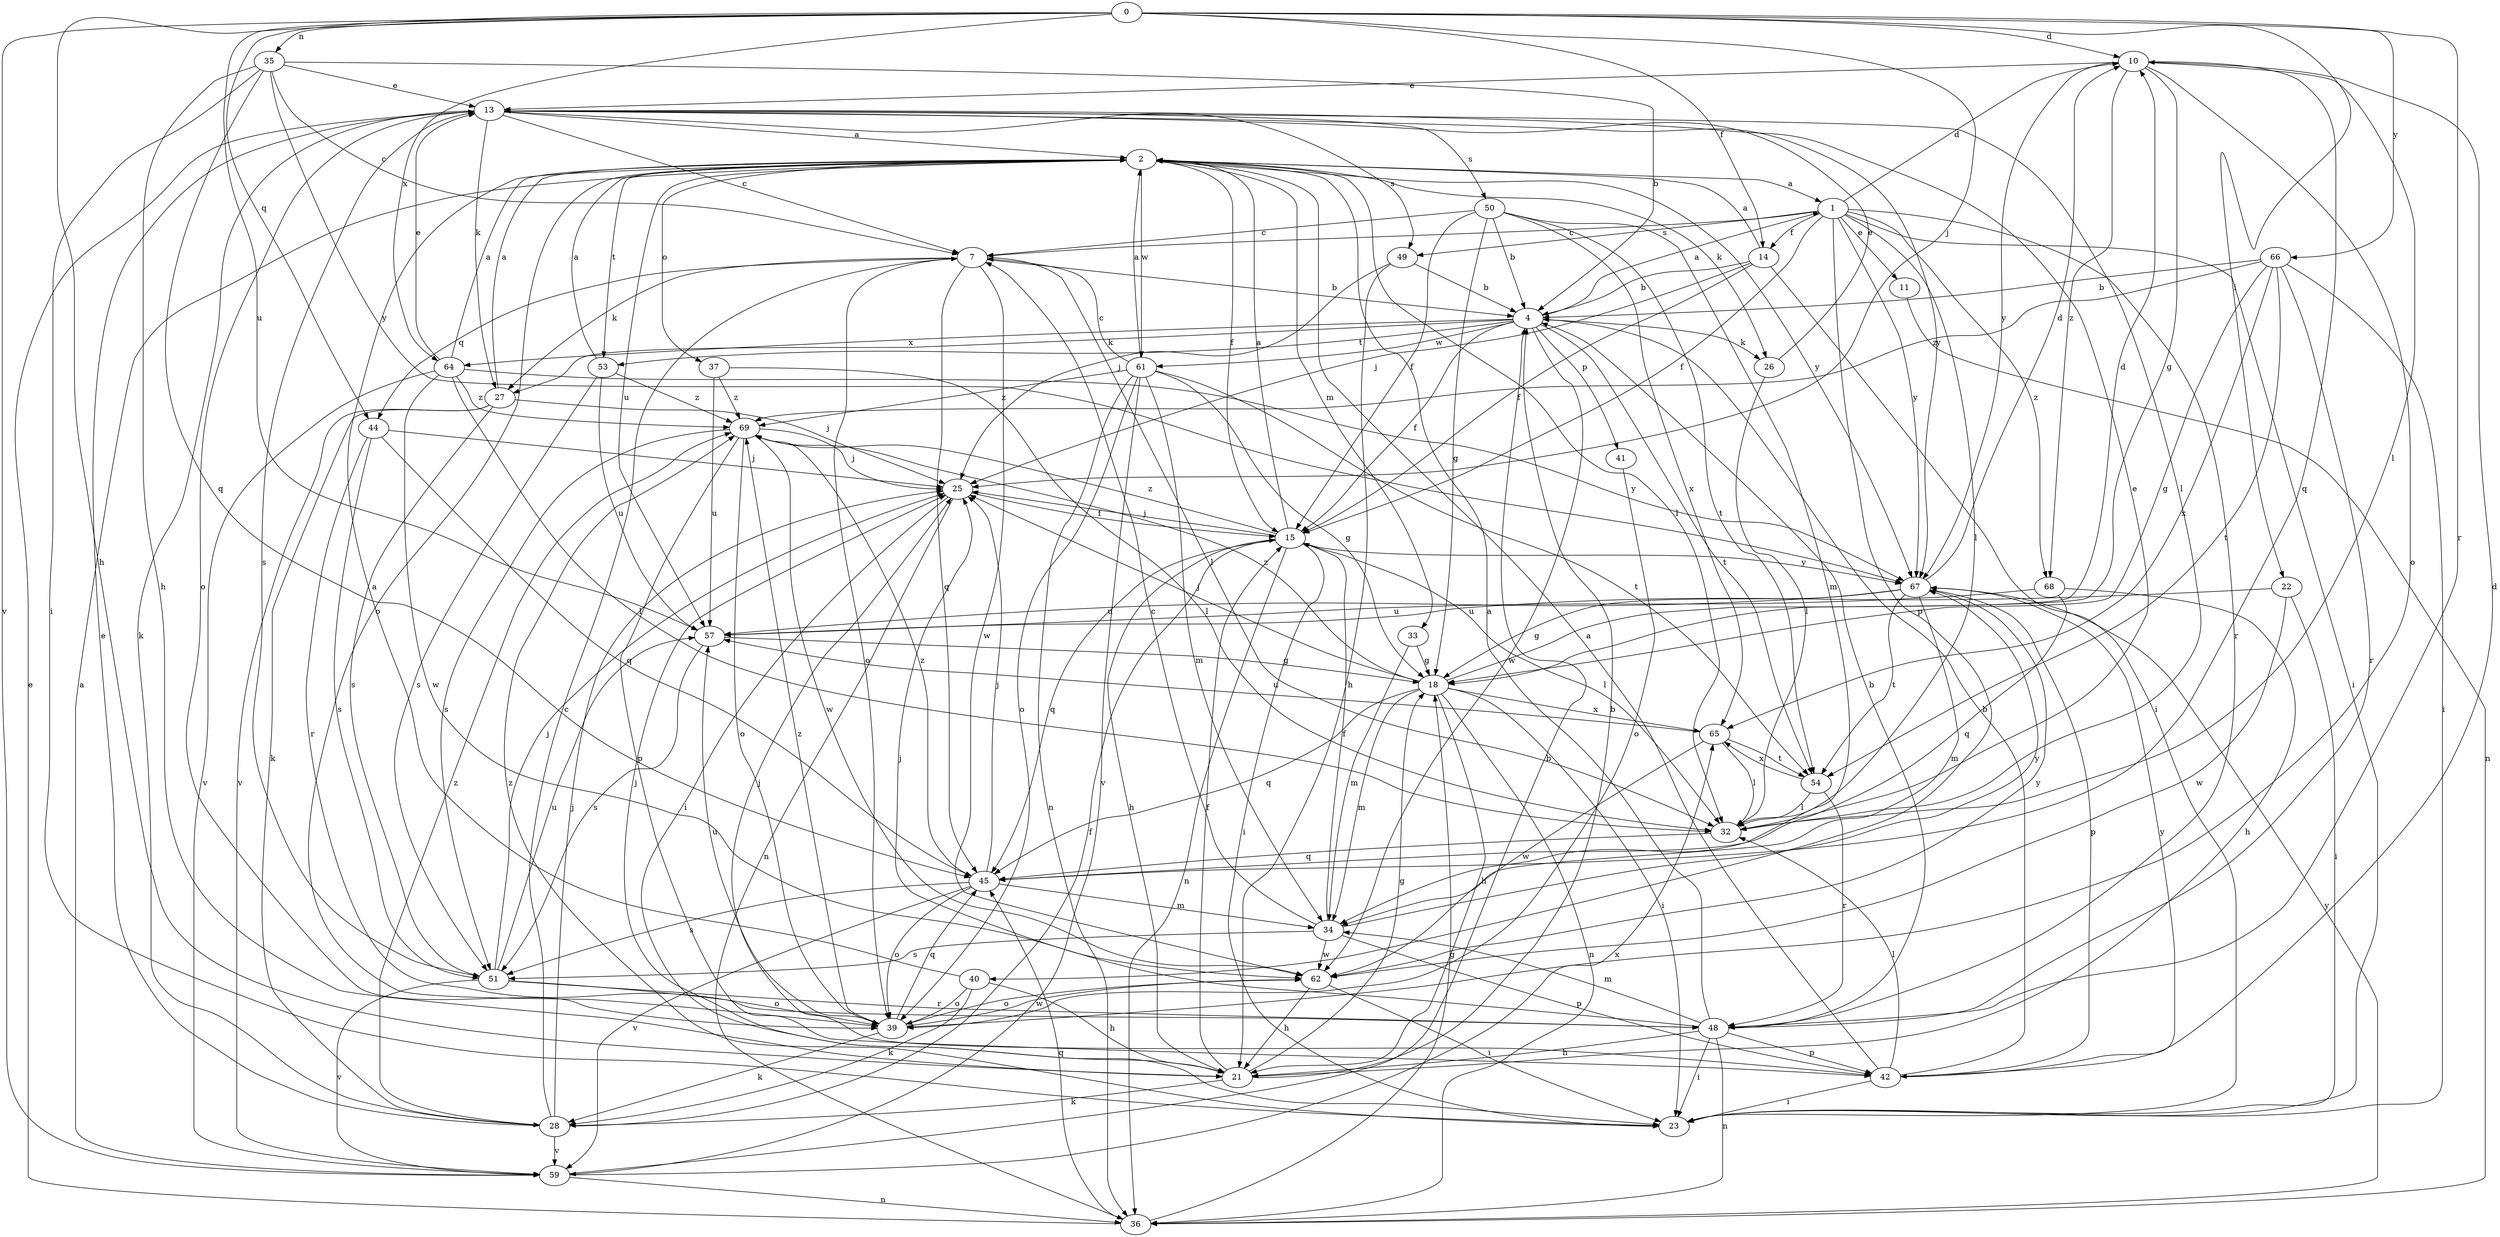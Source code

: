 strict digraph  {
0;
1;
2;
4;
7;
10;
11;
13;
14;
15;
18;
21;
22;
23;
25;
26;
27;
28;
32;
33;
34;
35;
36;
37;
39;
40;
41;
42;
44;
45;
48;
49;
50;
51;
53;
54;
57;
59;
61;
62;
64;
65;
66;
67;
68;
69;
0 -> 10  [label=d];
0 -> 14  [label=f];
0 -> 21  [label=h];
0 -> 22  [label=i];
0 -> 25  [label=j];
0 -> 35  [label=n];
0 -> 44  [label=q];
0 -> 48  [label=r];
0 -> 57  [label=u];
0 -> 59  [label=v];
0 -> 64  [label=x];
0 -> 66  [label=y];
1 -> 7  [label=c];
1 -> 10  [label=d];
1 -> 11  [label=e];
1 -> 14  [label=f];
1 -> 15  [label=f];
1 -> 23  [label=i];
1 -> 32  [label=l];
1 -> 40  [label=p];
1 -> 48  [label=r];
1 -> 49  [label=s];
1 -> 67  [label=y];
1 -> 68  [label=z];
2 -> 1  [label=a];
2 -> 15  [label=f];
2 -> 26  [label=k];
2 -> 32  [label=l];
2 -> 33  [label=m];
2 -> 37  [label=o];
2 -> 39  [label=o];
2 -> 53  [label=t];
2 -> 57  [label=u];
2 -> 61  [label=w];
2 -> 67  [label=y];
4 -> 1  [label=a];
4 -> 15  [label=f];
4 -> 26  [label=k];
4 -> 27  [label=k];
4 -> 41  [label=p];
4 -> 53  [label=t];
4 -> 54  [label=t];
4 -> 61  [label=w];
4 -> 62  [label=w];
4 -> 64  [label=x];
7 -> 4  [label=b];
7 -> 27  [label=k];
7 -> 32  [label=l];
7 -> 39  [label=o];
7 -> 44  [label=q];
7 -> 45  [label=q];
7 -> 62  [label=w];
10 -> 13  [label=e];
10 -> 18  [label=g];
10 -> 32  [label=l];
10 -> 39  [label=o];
10 -> 45  [label=q];
10 -> 67  [label=y];
10 -> 68  [label=z];
11 -> 36  [label=n];
13 -> 2  [label=a];
13 -> 7  [label=c];
13 -> 27  [label=k];
13 -> 28  [label=k];
13 -> 32  [label=l];
13 -> 39  [label=o];
13 -> 49  [label=s];
13 -> 50  [label=s];
13 -> 51  [label=s];
13 -> 67  [label=y];
14 -> 2  [label=a];
14 -> 4  [label=b];
14 -> 15  [label=f];
14 -> 23  [label=i];
14 -> 25  [label=j];
15 -> 2  [label=a];
15 -> 21  [label=h];
15 -> 23  [label=i];
15 -> 25  [label=j];
15 -> 32  [label=l];
15 -> 36  [label=n];
15 -> 45  [label=q];
15 -> 67  [label=y];
15 -> 69  [label=z];
18 -> 10  [label=d];
18 -> 21  [label=h];
18 -> 23  [label=i];
18 -> 25  [label=j];
18 -> 34  [label=m];
18 -> 36  [label=n];
18 -> 45  [label=q];
18 -> 65  [label=x];
18 -> 69  [label=z];
21 -> 4  [label=b];
21 -> 15  [label=f];
21 -> 18  [label=g];
21 -> 25  [label=j];
21 -> 28  [label=k];
22 -> 23  [label=i];
22 -> 57  [label=u];
22 -> 62  [label=w];
23 -> 69  [label=z];
25 -> 15  [label=f];
25 -> 23  [label=i];
25 -> 36  [label=n];
26 -> 13  [label=e];
26 -> 32  [label=l];
27 -> 2  [label=a];
27 -> 25  [label=j];
27 -> 28  [label=k];
27 -> 51  [label=s];
27 -> 59  [label=v];
28 -> 7  [label=c];
28 -> 13  [label=e];
28 -> 15  [label=f];
28 -> 25  [label=j];
28 -> 59  [label=v];
28 -> 69  [label=z];
32 -> 13  [label=e];
32 -> 45  [label=q];
33 -> 18  [label=g];
33 -> 34  [label=m];
34 -> 7  [label=c];
34 -> 15  [label=f];
34 -> 42  [label=p];
34 -> 51  [label=s];
34 -> 62  [label=w];
34 -> 67  [label=y];
35 -> 4  [label=b];
35 -> 7  [label=c];
35 -> 13  [label=e];
35 -> 21  [label=h];
35 -> 23  [label=i];
35 -> 45  [label=q];
35 -> 67  [label=y];
36 -> 13  [label=e];
36 -> 18  [label=g];
36 -> 45  [label=q];
36 -> 67  [label=y];
37 -> 32  [label=l];
37 -> 57  [label=u];
37 -> 69  [label=z];
39 -> 28  [label=k];
39 -> 45  [label=q];
39 -> 57  [label=u];
39 -> 62  [label=w];
39 -> 69  [label=z];
40 -> 2  [label=a];
40 -> 21  [label=h];
40 -> 28  [label=k];
40 -> 39  [label=o];
41 -> 39  [label=o];
42 -> 2  [label=a];
42 -> 4  [label=b];
42 -> 10  [label=d];
42 -> 23  [label=i];
42 -> 25  [label=j];
42 -> 32  [label=l];
42 -> 67  [label=y];
44 -> 25  [label=j];
44 -> 45  [label=q];
44 -> 48  [label=r];
44 -> 51  [label=s];
45 -> 25  [label=j];
45 -> 34  [label=m];
45 -> 39  [label=o];
45 -> 51  [label=s];
45 -> 59  [label=v];
45 -> 69  [label=z];
48 -> 2  [label=a];
48 -> 4  [label=b];
48 -> 21  [label=h];
48 -> 23  [label=i];
48 -> 25  [label=j];
48 -> 34  [label=m];
48 -> 36  [label=n];
48 -> 42  [label=p];
49 -> 4  [label=b];
49 -> 21  [label=h];
49 -> 25  [label=j];
50 -> 4  [label=b];
50 -> 7  [label=c];
50 -> 15  [label=f];
50 -> 18  [label=g];
50 -> 34  [label=m];
50 -> 54  [label=t];
50 -> 65  [label=x];
51 -> 25  [label=j];
51 -> 39  [label=o];
51 -> 48  [label=r];
51 -> 57  [label=u];
51 -> 59  [label=v];
53 -> 2  [label=a];
53 -> 51  [label=s];
53 -> 57  [label=u];
53 -> 69  [label=z];
54 -> 32  [label=l];
54 -> 48  [label=r];
54 -> 65  [label=x];
57 -> 18  [label=g];
57 -> 51  [label=s];
59 -> 2  [label=a];
59 -> 4  [label=b];
59 -> 36  [label=n];
59 -> 65  [label=x];
61 -> 2  [label=a];
61 -> 7  [label=c];
61 -> 18  [label=g];
61 -> 34  [label=m];
61 -> 36  [label=n];
61 -> 39  [label=o];
61 -> 54  [label=t];
61 -> 59  [label=v];
61 -> 69  [label=z];
62 -> 21  [label=h];
62 -> 23  [label=i];
62 -> 39  [label=o];
62 -> 67  [label=y];
64 -> 2  [label=a];
64 -> 13  [label=e];
64 -> 32  [label=l];
64 -> 59  [label=v];
64 -> 62  [label=w];
64 -> 67  [label=y];
64 -> 69  [label=z];
65 -> 32  [label=l];
65 -> 54  [label=t];
65 -> 57  [label=u];
65 -> 62  [label=w];
66 -> 4  [label=b];
66 -> 18  [label=g];
66 -> 23  [label=i];
66 -> 48  [label=r];
66 -> 54  [label=t];
66 -> 65  [label=x];
66 -> 69  [label=z];
67 -> 10  [label=d];
67 -> 18  [label=g];
67 -> 34  [label=m];
67 -> 42  [label=p];
67 -> 54  [label=t];
67 -> 57  [label=u];
68 -> 21  [label=h];
68 -> 45  [label=q];
68 -> 57  [label=u];
69 -> 25  [label=j];
69 -> 39  [label=o];
69 -> 42  [label=p];
69 -> 51  [label=s];
69 -> 62  [label=w];
}
